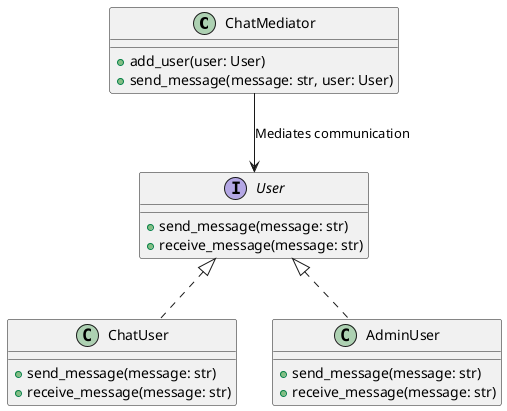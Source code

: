 @startuml
                    class ChatMediator {
                      +add_user(user: User)
                      +send_message(message: str, user: User)
                    }

                    interface User {
                      +send_message(message: str)
                      +receive_message(message: str)
                    }

                    class ChatUser {
                      +send_message(message: str)
                      +receive_message(message: str)
                    }

                    class AdminUser{
                      +send_message(message: str)
                      +receive_message(message: str)
                    }

                    ChatMediator --> User : Mediates communication
                    User <|.. ChatUser
                    User <|.. AdminUser
                    @enduml
